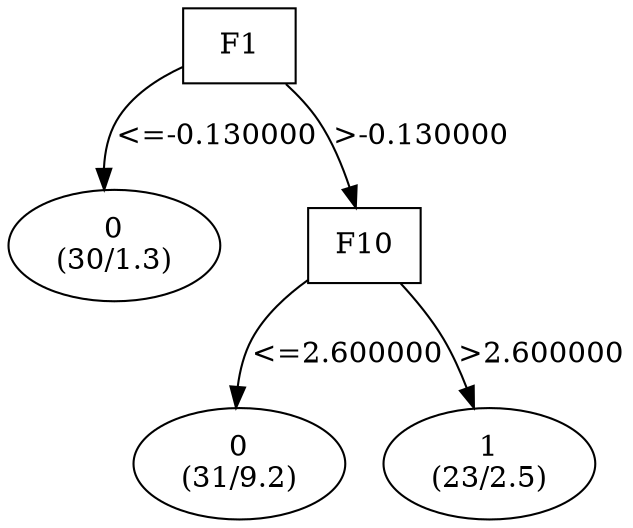 digraph YaDT {
n0 [ shape=box, label="F1\n"]
n0 -> n1 [label="<=-0.130000"]
n1 [ shape=ellipse, label="0\n(30/1.3)"]
n0 -> n2 [label=">-0.130000"]
n2 [ shape=box, label="F10\n"]
n2 -> n3 [label="<=2.600000"]
n3 [ shape=ellipse, label="0\n(31/9.2)"]
n2 -> n4 [label=">2.600000"]
n4 [ shape=ellipse, label="1\n(23/2.5)"]
}
